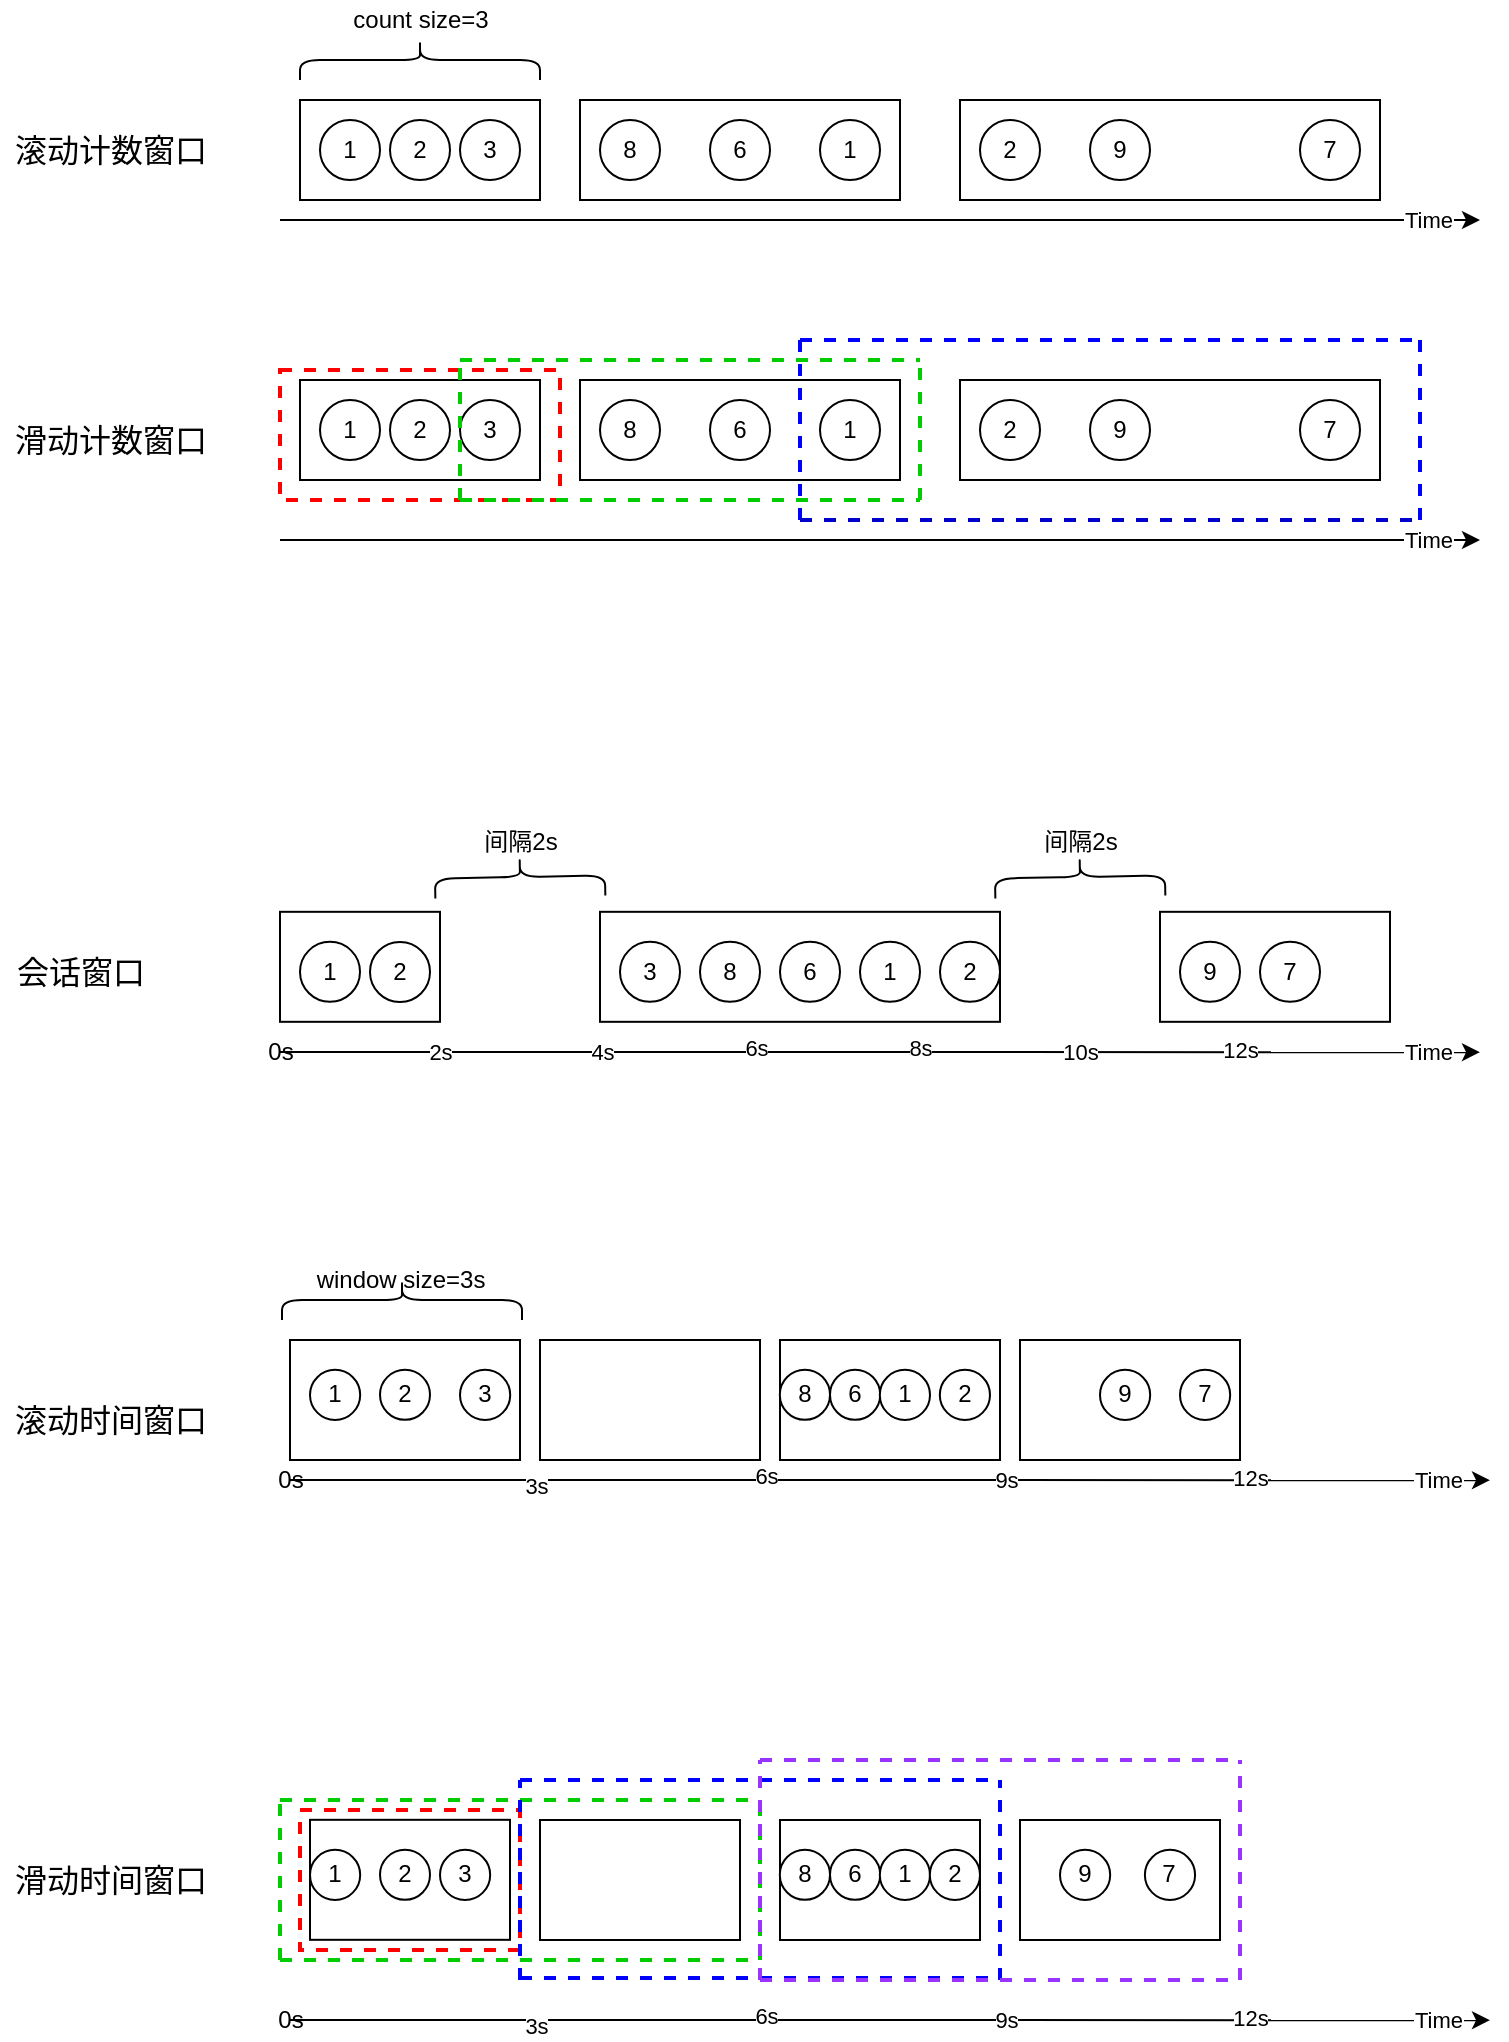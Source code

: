 <mxfile version="13.4.9" type="github">
  <diagram id="mRK1zC10a4YXBNRhGLgW" name="Page-1">
    <mxGraphModel dx="872" dy="476" grid="1" gridSize="10" guides="1" tooltips="1" connect="1" arrows="1" fold="1" page="1" pageScale="1" pageWidth="827" pageHeight="1169" background="none" math="0" shadow="0">
      <root>
        <mxCell id="0" />
        <mxCell id="1" parent="0" />
        <mxCell id="Za427O05cXuheI7HC3TR-265" value="" style="rounded=0;whiteSpace=wrap;html=1;strokeWidth=2;strokeColor=#FF0000;dashed=1;" vertex="1" parent="1">
          <mxGeometry x="170" y="975" width="110" height="70" as="geometry" />
        </mxCell>
        <mxCell id="Za427O05cXuheI7HC3TR-227" value="" style="rounded=0;whiteSpace=wrap;html=1;strokeWidth=1;" vertex="1" parent="1">
          <mxGeometry x="530" y="740" width="110" height="60" as="geometry" />
        </mxCell>
        <mxCell id="Za427O05cXuheI7HC3TR-226" value="" style="rounded=0;whiteSpace=wrap;html=1;strokeWidth=1;" vertex="1" parent="1">
          <mxGeometry x="410" y="740" width="110" height="60" as="geometry" />
        </mxCell>
        <mxCell id="Za427O05cXuheI7HC3TR-225" value="" style="rounded=0;whiteSpace=wrap;html=1;strokeWidth=1;" vertex="1" parent="1">
          <mxGeometry x="290" y="740" width="110" height="60" as="geometry" />
        </mxCell>
        <mxCell id="Za427O05cXuheI7HC3TR-224" value="" style="rounded=0;whiteSpace=wrap;html=1;strokeWidth=1;" vertex="1" parent="1">
          <mxGeometry x="165" y="740" width="115" height="60" as="geometry" />
        </mxCell>
        <mxCell id="Za427O05cXuheI7HC3TR-124" value="" style="rounded=0;whiteSpace=wrap;html=1;strokeColor=#000000;strokeWidth=1;" vertex="1" parent="1">
          <mxGeometry x="600" y="525.91" width="115" height="55" as="geometry" />
        </mxCell>
        <mxCell id="Za427O05cXuheI7HC3TR-121" value="" style="rounded=0;whiteSpace=wrap;html=1;strokeColor=#000000;strokeWidth=1;" vertex="1" parent="1">
          <mxGeometry x="320" y="525.91" width="200" height="55" as="geometry" />
        </mxCell>
        <mxCell id="Za427O05cXuheI7HC3TR-119" value="" style="rounded=0;whiteSpace=wrap;html=1;strokeWidth=1;" vertex="1" parent="1">
          <mxGeometry x="160" y="525.91" width="80" height="55" as="geometry" />
        </mxCell>
        <mxCell id="Za427O05cXuheI7HC3TR-71" value="" style="rounded=0;whiteSpace=wrap;html=1;strokeWidth=2;dashed=1;strokeColor=#FF0000;" vertex="1" parent="1">
          <mxGeometry x="160" y="255" width="140" height="65" as="geometry" />
        </mxCell>
        <mxCell id="Za427O05cXuheI7HC3TR-1" value="" style="endArrow=classic;html=1;" edge="1" parent="1">
          <mxGeometry relative="1" as="geometry">
            <mxPoint x="160" y="180" as="sourcePoint" />
            <mxPoint x="760" y="180" as="targetPoint" />
          </mxGeometry>
        </mxCell>
        <mxCell id="Za427O05cXuheI7HC3TR-31" value="Time" style="edgeLabel;html=1;align=center;verticalAlign=middle;resizable=0;points=[];" vertex="1" connectable="0" parent="Za427O05cXuheI7HC3TR-1">
          <mxGeometry x="0.823" y="-2" relative="1" as="geometry">
            <mxPoint x="27" y="-2" as="offset" />
          </mxGeometry>
        </mxCell>
        <mxCell id="Za427O05cXuheI7HC3TR-7" value="" style="rounded=0;whiteSpace=wrap;html=1;" vertex="1" parent="1">
          <mxGeometry x="170" y="120" width="120" height="50" as="geometry" />
        </mxCell>
        <mxCell id="Za427O05cXuheI7HC3TR-10" value="1" style="ellipse;whiteSpace=wrap;html=1;aspect=fixed;" vertex="1" parent="1">
          <mxGeometry x="180" y="130" width="30" height="30" as="geometry" />
        </mxCell>
        <mxCell id="Za427O05cXuheI7HC3TR-12" value="2" style="ellipse;whiteSpace=wrap;html=1;aspect=fixed;" vertex="1" parent="1">
          <mxGeometry x="215" y="130" width="30" height="30" as="geometry" />
        </mxCell>
        <mxCell id="Za427O05cXuheI7HC3TR-13" value="3" style="ellipse;whiteSpace=wrap;html=1;aspect=fixed;" vertex="1" parent="1">
          <mxGeometry x="250" y="130" width="30" height="30" as="geometry" />
        </mxCell>
        <mxCell id="Za427O05cXuheI7HC3TR-19" value="" style="rounded=0;whiteSpace=wrap;html=1;" vertex="1" parent="1">
          <mxGeometry x="310" y="120" width="160" height="50" as="geometry" />
        </mxCell>
        <mxCell id="Za427O05cXuheI7HC3TR-20" value="8" style="ellipse;whiteSpace=wrap;html=1;aspect=fixed;" vertex="1" parent="1">
          <mxGeometry x="320" y="130" width="30" height="30" as="geometry" />
        </mxCell>
        <mxCell id="Za427O05cXuheI7HC3TR-21" value="6" style="ellipse;whiteSpace=wrap;html=1;aspect=fixed;" vertex="1" parent="1">
          <mxGeometry x="375" y="130" width="30" height="30" as="geometry" />
        </mxCell>
        <mxCell id="Za427O05cXuheI7HC3TR-22" value="1" style="ellipse;whiteSpace=wrap;html=1;aspect=fixed;" vertex="1" parent="1">
          <mxGeometry x="430" y="130" width="30" height="30" as="geometry" />
        </mxCell>
        <mxCell id="Za427O05cXuheI7HC3TR-23" value="" style="shape=curlyBracket;whiteSpace=wrap;html=1;rounded=1;rotation=90;" vertex="1" parent="1">
          <mxGeometry x="220" y="40" width="20" height="120" as="geometry" />
        </mxCell>
        <mxCell id="Za427O05cXuheI7HC3TR-26" value="" style="rounded=0;whiteSpace=wrap;html=1;" vertex="1" parent="1">
          <mxGeometry x="500" y="120" width="210" height="50" as="geometry" />
        </mxCell>
        <mxCell id="Za427O05cXuheI7HC3TR-27" value="2" style="ellipse;whiteSpace=wrap;html=1;aspect=fixed;" vertex="1" parent="1">
          <mxGeometry x="510" y="130" width="30" height="30" as="geometry" />
        </mxCell>
        <mxCell id="Za427O05cXuheI7HC3TR-28" value="9" style="ellipse;whiteSpace=wrap;html=1;aspect=fixed;" vertex="1" parent="1">
          <mxGeometry x="565" y="130" width="30" height="30" as="geometry" />
        </mxCell>
        <mxCell id="Za427O05cXuheI7HC3TR-29" value="7" style="ellipse;whiteSpace=wrap;html=1;aspect=fixed;" vertex="1" parent="1">
          <mxGeometry x="670" y="130" width="30" height="30" as="geometry" />
        </mxCell>
        <mxCell id="Za427O05cXuheI7HC3TR-30" value="count size=3" style="text;html=1;align=center;verticalAlign=middle;resizable=0;points=[];autosize=1;" vertex="1" parent="1">
          <mxGeometry x="190" y="70" width="80" height="20" as="geometry" />
        </mxCell>
        <mxCell id="Za427O05cXuheI7HC3TR-32" value="" style="endArrow=classic;html=1;" edge="1" parent="1">
          <mxGeometry relative="1" as="geometry">
            <mxPoint x="160" y="340" as="sourcePoint" />
            <mxPoint x="760" y="340" as="targetPoint" />
          </mxGeometry>
        </mxCell>
        <mxCell id="Za427O05cXuheI7HC3TR-33" value="Time" style="edgeLabel;html=1;align=center;verticalAlign=middle;resizable=0;points=[];" vertex="1" connectable="0" parent="Za427O05cXuheI7HC3TR-32">
          <mxGeometry x="0.823" y="-2" relative="1" as="geometry">
            <mxPoint x="27" y="-2" as="offset" />
          </mxGeometry>
        </mxCell>
        <mxCell id="Za427O05cXuheI7HC3TR-34" value="" style="rounded=0;whiteSpace=wrap;html=1;" vertex="1" parent="1">
          <mxGeometry x="170" y="260" width="120" height="50" as="geometry" />
        </mxCell>
        <mxCell id="Za427O05cXuheI7HC3TR-35" value="1" style="ellipse;whiteSpace=wrap;html=1;aspect=fixed;" vertex="1" parent="1">
          <mxGeometry x="180" y="270" width="30" height="30" as="geometry" />
        </mxCell>
        <mxCell id="Za427O05cXuheI7HC3TR-36" value="2" style="ellipse;whiteSpace=wrap;html=1;aspect=fixed;" vertex="1" parent="1">
          <mxGeometry x="215" y="270" width="30" height="30" as="geometry" />
        </mxCell>
        <mxCell id="Za427O05cXuheI7HC3TR-37" value="3" style="ellipse;whiteSpace=wrap;html=1;aspect=fixed;" vertex="1" parent="1">
          <mxGeometry x="250" y="270" width="30" height="30" as="geometry" />
        </mxCell>
        <mxCell id="Za427O05cXuheI7HC3TR-38" value="" style="rounded=0;whiteSpace=wrap;html=1;" vertex="1" parent="1">
          <mxGeometry x="310" y="260" width="160" height="50" as="geometry" />
        </mxCell>
        <mxCell id="Za427O05cXuheI7HC3TR-39" value="8" style="ellipse;whiteSpace=wrap;html=1;aspect=fixed;" vertex="1" parent="1">
          <mxGeometry x="320" y="270" width="30" height="30" as="geometry" />
        </mxCell>
        <mxCell id="Za427O05cXuheI7HC3TR-40" value="6" style="ellipse;whiteSpace=wrap;html=1;aspect=fixed;" vertex="1" parent="1">
          <mxGeometry x="375" y="270" width="30" height="30" as="geometry" />
        </mxCell>
        <mxCell id="Za427O05cXuheI7HC3TR-41" value="1" style="ellipse;whiteSpace=wrap;html=1;aspect=fixed;" vertex="1" parent="1">
          <mxGeometry x="430" y="270" width="30" height="30" as="geometry" />
        </mxCell>
        <mxCell id="Za427O05cXuheI7HC3TR-43" value="" style="rounded=0;whiteSpace=wrap;html=1;" vertex="1" parent="1">
          <mxGeometry x="500" y="260" width="210" height="50" as="geometry" />
        </mxCell>
        <mxCell id="Za427O05cXuheI7HC3TR-44" value="2" style="ellipse;whiteSpace=wrap;html=1;aspect=fixed;" vertex="1" parent="1">
          <mxGeometry x="510" y="270" width="30" height="30" as="geometry" />
        </mxCell>
        <mxCell id="Za427O05cXuheI7HC3TR-45" value="9" style="ellipse;whiteSpace=wrap;html=1;aspect=fixed;" vertex="1" parent="1">
          <mxGeometry x="565" y="270" width="30" height="30" as="geometry" />
        </mxCell>
        <mxCell id="Za427O05cXuheI7HC3TR-46" value="7" style="ellipse;whiteSpace=wrap;html=1;aspect=fixed;" vertex="1" parent="1">
          <mxGeometry x="670" y="270" width="30" height="30" as="geometry" />
        </mxCell>
        <mxCell id="Za427O05cXuheI7HC3TR-61" value="" style="endArrow=none;dashed=1;html=1;strokeWidth=2;strokeColor=#00CC00;" edge="1" parent="1">
          <mxGeometry width="50" height="50" relative="1" as="geometry">
            <mxPoint x="250" y="320" as="sourcePoint" />
            <mxPoint x="250" y="250" as="targetPoint" />
          </mxGeometry>
        </mxCell>
        <mxCell id="Za427O05cXuheI7HC3TR-63" value="" style="endArrow=none;dashed=1;html=1;strokeWidth=2;strokeColor=#00CC00;" edge="1" parent="1">
          <mxGeometry width="50" height="50" relative="1" as="geometry">
            <mxPoint x="250" y="250" as="sourcePoint" />
            <mxPoint x="480" y="250" as="targetPoint" />
          </mxGeometry>
        </mxCell>
        <mxCell id="Za427O05cXuheI7HC3TR-64" value="" style="endArrow=none;dashed=1;html=1;strokeWidth=2;strokeColor=#00CC00;" edge="1" parent="1">
          <mxGeometry width="50" height="50" relative="1" as="geometry">
            <mxPoint x="480" y="320" as="sourcePoint" />
            <mxPoint x="480" y="250" as="targetPoint" />
          </mxGeometry>
        </mxCell>
        <mxCell id="Za427O05cXuheI7HC3TR-65" value="" style="endArrow=none;dashed=1;html=1;strokeWidth=2;strokeColor=#00CC00;" edge="1" parent="1">
          <mxGeometry width="50" height="50" relative="1" as="geometry">
            <mxPoint x="250" y="320" as="sourcePoint" />
            <mxPoint x="480" y="320" as="targetPoint" />
          </mxGeometry>
        </mxCell>
        <mxCell id="Za427O05cXuheI7HC3TR-66" value="" style="endArrow=none;dashed=1;html=1;strokeWidth=2;strokeColor=#0000FF;" edge="1" parent="1">
          <mxGeometry width="50" height="50" relative="1" as="geometry">
            <mxPoint x="420" y="330" as="sourcePoint" />
            <mxPoint x="420" y="240" as="targetPoint" />
          </mxGeometry>
        </mxCell>
        <mxCell id="Za427O05cXuheI7HC3TR-67" value="" style="endArrow=none;dashed=1;html=1;strokeWidth=2;strokeColor=#0000FF;" edge="1" parent="1">
          <mxGeometry width="50" height="50" relative="1" as="geometry">
            <mxPoint x="420" y="240" as="sourcePoint" />
            <mxPoint x="730" y="240" as="targetPoint" />
          </mxGeometry>
        </mxCell>
        <mxCell id="Za427O05cXuheI7HC3TR-68" value="" style="endArrow=none;dashed=1;html=1;strokeWidth=2;strokeColor=#0000FF;" edge="1" parent="1">
          <mxGeometry width="50" height="50" relative="1" as="geometry">
            <mxPoint x="730" y="330" as="sourcePoint" />
            <mxPoint x="730" y="240" as="targetPoint" />
          </mxGeometry>
        </mxCell>
        <mxCell id="Za427O05cXuheI7HC3TR-69" value="" style="endArrow=none;dashed=1;html=1;strokeWidth=2;strokeColor=#0000CC;" edge="1" parent="1">
          <mxGeometry width="50" height="50" relative="1" as="geometry">
            <mxPoint x="420" y="330" as="sourcePoint" />
            <mxPoint x="730" y="330" as="targetPoint" />
          </mxGeometry>
        </mxCell>
        <mxCell id="Za427O05cXuheI7HC3TR-92" value="" style="endArrow=classic;html=1;" edge="1" parent="1">
          <mxGeometry relative="1" as="geometry">
            <mxPoint x="160" y="596" as="sourcePoint" />
            <mxPoint x="760" y="596.09" as="targetPoint" />
          </mxGeometry>
        </mxCell>
        <mxCell id="Za427O05cXuheI7HC3TR-93" value="Time" style="edgeLabel;html=1;align=center;verticalAlign=middle;resizable=0;points=[];" vertex="1" connectable="0" parent="Za427O05cXuheI7HC3TR-92">
          <mxGeometry x="0.823" y="-2" relative="1" as="geometry">
            <mxPoint x="27" y="-2" as="offset" />
          </mxGeometry>
        </mxCell>
        <mxCell id="Za427O05cXuheI7HC3TR-110" value="2s" style="edgeLabel;html=1;align=center;verticalAlign=middle;resizable=0;points=[];" vertex="1" connectable="0" parent="Za427O05cXuheI7HC3TR-92">
          <mxGeometry x="-0.506" relative="1" as="geometry">
            <mxPoint x="-68" as="offset" />
          </mxGeometry>
        </mxCell>
        <mxCell id="Za427O05cXuheI7HC3TR-112" value="4s" style="edgeLabel;html=1;align=center;verticalAlign=middle;resizable=0;points=[];" vertex="1" connectable="0" parent="Za427O05cXuheI7HC3TR-92">
          <mxGeometry x="-0.272" y="2" relative="1" as="geometry">
            <mxPoint x="-58" y="1.97" as="offset" />
          </mxGeometry>
        </mxCell>
        <mxCell id="Za427O05cXuheI7HC3TR-114" value="8s" style="edgeLabel;html=1;align=center;verticalAlign=middle;resizable=0;points=[];" vertex="1" connectable="0" parent="Za427O05cXuheI7HC3TR-92">
          <mxGeometry x="0.203" y="2" relative="1" as="geometry">
            <mxPoint x="-41" as="offset" />
          </mxGeometry>
        </mxCell>
        <mxCell id="Za427O05cXuheI7HC3TR-115" value="10s" style="edgeLabel;html=1;align=center;verticalAlign=middle;resizable=0;points=[];" vertex="1" connectable="0" parent="Za427O05cXuheI7HC3TR-92">
          <mxGeometry x="0.456" relative="1" as="geometry">
            <mxPoint x="-37" as="offset" />
          </mxGeometry>
        </mxCell>
        <mxCell id="Za427O05cXuheI7HC3TR-116" value="12s" style="edgeLabel;html=1;align=center;verticalAlign=middle;resizable=0;points=[];" vertex="1" connectable="0" parent="Za427O05cXuheI7HC3TR-92">
          <mxGeometry x="0.694" y="1" relative="1" as="geometry">
            <mxPoint x="-28" as="offset" />
          </mxGeometry>
        </mxCell>
        <mxCell id="Za427O05cXuheI7HC3TR-95" value="1" style="ellipse;whiteSpace=wrap;html=1;aspect=fixed;" vertex="1" parent="1">
          <mxGeometry x="170" y="540.91" width="30" height="30" as="geometry" />
        </mxCell>
        <mxCell id="Za427O05cXuheI7HC3TR-96" value="2" style="ellipse;whiteSpace=wrap;html=1;aspect=fixed;" vertex="1" parent="1">
          <mxGeometry x="205" y="541" width="30" height="30" as="geometry" />
        </mxCell>
        <mxCell id="Za427O05cXuheI7HC3TR-101" value="3" style="ellipse;whiteSpace=wrap;html=1;aspect=fixed;" vertex="1" parent="1">
          <mxGeometry x="330" y="540.91" width="30" height="30" as="geometry" />
        </mxCell>
        <mxCell id="Za427O05cXuheI7HC3TR-104" value="8" style="ellipse;whiteSpace=wrap;html=1;aspect=fixed;" vertex="1" parent="1">
          <mxGeometry x="370" y="540.91" width="30" height="30" as="geometry" />
        </mxCell>
        <mxCell id="Za427O05cXuheI7HC3TR-105" value="6" style="ellipse;whiteSpace=wrap;html=1;aspect=fixed;" vertex="1" parent="1">
          <mxGeometry x="410" y="540.91" width="30" height="30" as="geometry" />
        </mxCell>
        <mxCell id="Za427O05cXuheI7HC3TR-106" value="1" style="ellipse;whiteSpace=wrap;html=1;aspect=fixed;" vertex="1" parent="1">
          <mxGeometry x="450" y="540.91" width="30" height="30" as="geometry" />
        </mxCell>
        <mxCell id="Za427O05cXuheI7HC3TR-113" value="6s" style="edgeLabel;html=1;align=center;verticalAlign=middle;resizable=0;points=[];" vertex="1" connectable="0" parent="1">
          <mxGeometry x="330" y="596" as="geometry">
            <mxPoint x="68" y="-2" as="offset" />
          </mxGeometry>
        </mxCell>
        <mxCell id="Za427O05cXuheI7HC3TR-118" value="9" style="ellipse;whiteSpace=wrap;html=1;aspect=fixed;" vertex="1" parent="1">
          <mxGeometry x="610" y="540.91" width="30" height="30" as="geometry" />
        </mxCell>
        <mxCell id="Za427O05cXuheI7HC3TR-122" value="2" style="ellipse;whiteSpace=wrap;html=1;aspect=fixed;" vertex="1" parent="1">
          <mxGeometry x="490" y="540.91" width="30" height="30" as="geometry" />
        </mxCell>
        <mxCell id="Za427O05cXuheI7HC3TR-123" value="7" style="ellipse;whiteSpace=wrap;html=1;aspect=fixed;" vertex="1" parent="1">
          <mxGeometry x="650" y="540.91" width="30" height="30" as="geometry" />
        </mxCell>
        <mxCell id="Za427O05cXuheI7HC3TR-125" value="" style="shape=curlyBracket;whiteSpace=wrap;html=1;rounded=1;strokeColor=#000000;strokeWidth=1;rotation=89;" vertex="1" parent="1">
          <mxGeometry x="270" y="466" width="20" height="85" as="geometry" />
        </mxCell>
        <mxCell id="Za427O05cXuheI7HC3TR-126" value="" style="shape=curlyBracket;whiteSpace=wrap;html=1;rounded=1;strokeColor=#000000;strokeWidth=1;rotation=89;" vertex="1" parent="1">
          <mxGeometry x="550" y="466" width="20" height="85" as="geometry" />
        </mxCell>
        <mxCell id="Za427O05cXuheI7HC3TR-127" value="间隔2s" style="text;html=1;align=center;verticalAlign=middle;resizable=0;points=[];autosize=1;" vertex="1" parent="1">
          <mxGeometry x="255" y="480.91" width="50" height="20" as="geometry" />
        </mxCell>
        <mxCell id="Za427O05cXuheI7HC3TR-128" value="间隔2s" style="text;html=1;align=center;verticalAlign=middle;resizable=0;points=[];autosize=1;" vertex="1" parent="1">
          <mxGeometry x="535" y="480.91" width="50" height="20" as="geometry" />
        </mxCell>
        <mxCell id="Za427O05cXuheI7HC3TR-130" value="&lt;span style=&quot;font-size: medium&quot;&gt;滚动计数窗口&lt;/span&gt;&lt;span style=&quot;font-size: medium&quot;&gt;&lt;br&gt;&lt;/span&gt;" style="text;html=1;align=center;verticalAlign=middle;resizable=0;points=[];autosize=1;" vertex="1" parent="1">
          <mxGeometry x="20" y="135" width="110" height="20" as="geometry" />
        </mxCell>
        <mxCell id="Za427O05cXuheI7HC3TR-132" value="&lt;span style=&quot;font-size: medium&quot;&gt;滑动计数窗口&lt;/span&gt;&lt;span style=&quot;font-size: medium&quot;&gt;&lt;br&gt;&lt;/span&gt;" style="text;html=1;align=center;verticalAlign=middle;resizable=0;points=[];autosize=1;" vertex="1" parent="1">
          <mxGeometry x="20" y="280" width="110" height="20" as="geometry" />
        </mxCell>
        <mxCell id="Za427O05cXuheI7HC3TR-134" value="&lt;span style=&quot;font-size: medium&quot;&gt;会话窗口&lt;/span&gt;&lt;span style=&quot;font-size: medium&quot;&gt;&lt;br&gt;&lt;/span&gt;" style="text;html=1;align=center;verticalAlign=middle;resizable=0;points=[];autosize=1;" vertex="1" parent="1">
          <mxGeometry x="20" y="546" width="80" height="20" as="geometry" />
        </mxCell>
        <mxCell id="Za427O05cXuheI7HC3TR-193" value="0s" style="text;html=1;align=center;verticalAlign=middle;resizable=0;points=[];autosize=1;" vertex="1" parent="1">
          <mxGeometry x="145" y="586" width="30" height="20" as="geometry" />
        </mxCell>
        <mxCell id="Za427O05cXuheI7HC3TR-197" value="" style="endArrow=classic;html=1;" edge="1" parent="1">
          <mxGeometry relative="1" as="geometry">
            <mxPoint x="165" y="810" as="sourcePoint" />
            <mxPoint x="765" y="810.09" as="targetPoint" />
          </mxGeometry>
        </mxCell>
        <mxCell id="Za427O05cXuheI7HC3TR-198" value="Time" style="edgeLabel;html=1;align=center;verticalAlign=middle;resizable=0;points=[];" vertex="1" connectable="0" parent="Za427O05cXuheI7HC3TR-197">
          <mxGeometry x="0.823" y="-2" relative="1" as="geometry">
            <mxPoint x="27" y="-2" as="offset" />
          </mxGeometry>
        </mxCell>
        <mxCell id="Za427O05cXuheI7HC3TR-203" value="12s" style="edgeLabel;html=1;align=center;verticalAlign=middle;resizable=0;points=[];" vertex="1" connectable="0" parent="Za427O05cXuheI7HC3TR-197">
          <mxGeometry x="0.694" y="1" relative="1" as="geometry">
            <mxPoint x="-28" as="offset" />
          </mxGeometry>
        </mxCell>
        <mxCell id="Za427O05cXuheI7HC3TR-228" value="3s" style="edgeLabel;html=1;align=center;verticalAlign=middle;resizable=0;points=[];" vertex="1" connectable="0" parent="Za427O05cXuheI7HC3TR-197">
          <mxGeometry x="-0.59" y="-3" relative="1" as="geometry">
            <mxPoint as="offset" />
          </mxGeometry>
        </mxCell>
        <mxCell id="Za427O05cXuheI7HC3TR-229" value="9s" style="edgeLabel;html=1;align=center;verticalAlign=middle;resizable=0;points=[];" vertex="1" connectable="0" parent="Za427O05cXuheI7HC3TR-197">
          <mxGeometry x="0.193" y="-3" relative="1" as="geometry">
            <mxPoint y="-3.05" as="offset" />
          </mxGeometry>
        </mxCell>
        <mxCell id="Za427O05cXuheI7HC3TR-204" value="1" style="ellipse;whiteSpace=wrap;html=1;aspect=fixed;" vertex="1" parent="1">
          <mxGeometry x="175" y="754.91" width="25.09" height="25.09" as="geometry" />
        </mxCell>
        <mxCell id="Za427O05cXuheI7HC3TR-205" value="2" style="ellipse;whiteSpace=wrap;html=1;aspect=fixed;" vertex="1" parent="1">
          <mxGeometry x="210" y="754.91" width="25" height="25" as="geometry" />
        </mxCell>
        <mxCell id="Za427O05cXuheI7HC3TR-206" value="3" style="ellipse;whiteSpace=wrap;html=1;aspect=fixed;" vertex="1" parent="1">
          <mxGeometry x="250" y="754.91" width="25.09" height="25.09" as="geometry" />
        </mxCell>
        <mxCell id="Za427O05cXuheI7HC3TR-207" value="8" style="ellipse;whiteSpace=wrap;html=1;aspect=fixed;" vertex="1" parent="1">
          <mxGeometry x="409.91" y="754.82" width="25.09" height="25.09" as="geometry" />
        </mxCell>
        <mxCell id="Za427O05cXuheI7HC3TR-208" value="6" style="ellipse;whiteSpace=wrap;html=1;aspect=fixed;" vertex="1" parent="1">
          <mxGeometry x="435" y="754.82" width="25.09" height="25.09" as="geometry" />
        </mxCell>
        <mxCell id="Za427O05cXuheI7HC3TR-209" value="1" style="ellipse;whiteSpace=wrap;html=1;aspect=fixed;" vertex="1" parent="1">
          <mxGeometry x="459.91" y="754.91" width="25.09" height="25.09" as="geometry" />
        </mxCell>
        <mxCell id="Za427O05cXuheI7HC3TR-210" value="6s" style="edgeLabel;html=1;align=center;verticalAlign=middle;resizable=0;points=[];" vertex="1" connectable="0" parent="1">
          <mxGeometry x="335" y="810" as="geometry">
            <mxPoint x="68" y="-2" as="offset" />
          </mxGeometry>
        </mxCell>
        <mxCell id="Za427O05cXuheI7HC3TR-211" value="9" style="ellipse;whiteSpace=wrap;html=1;aspect=fixed;" vertex="1" parent="1">
          <mxGeometry x="570" y="754.91" width="25.09" height="25.09" as="geometry" />
        </mxCell>
        <mxCell id="Za427O05cXuheI7HC3TR-212" value="2" style="ellipse;whiteSpace=wrap;html=1;aspect=fixed;" vertex="1" parent="1">
          <mxGeometry x="489.91" y="754.91" width="25.09" height="25.09" as="geometry" />
        </mxCell>
        <mxCell id="Za427O05cXuheI7HC3TR-213" value="7" style="ellipse;whiteSpace=wrap;html=1;aspect=fixed;" vertex="1" parent="1">
          <mxGeometry x="610" y="754.91" width="25.09" height="25.09" as="geometry" />
        </mxCell>
        <mxCell id="Za427O05cXuheI7HC3TR-218" value="0s" style="text;html=1;align=center;verticalAlign=middle;resizable=0;points=[];autosize=1;" vertex="1" parent="1">
          <mxGeometry x="150" y="800" width="30" height="20" as="geometry" />
        </mxCell>
        <mxCell id="Za427O05cXuheI7HC3TR-230" value="&lt;span style=&quot;font-size: medium&quot;&gt;滚动时间窗口&lt;/span&gt;&lt;span style=&quot;font-size: medium&quot;&gt;&lt;br&gt;&lt;/span&gt;" style="text;html=1;align=center;verticalAlign=middle;resizable=0;points=[];autosize=1;" vertex="1" parent="1">
          <mxGeometry x="20" y="770" width="110" height="20" as="geometry" />
        </mxCell>
        <mxCell id="Za427O05cXuheI7HC3TR-232" value="" style="rounded=0;whiteSpace=wrap;html=1;strokeColor=#000000;strokeWidth=1;" vertex="1" parent="1">
          <mxGeometry x="530" y="980" width="100" height="60" as="geometry" />
        </mxCell>
        <mxCell id="Za427O05cXuheI7HC3TR-233" value="" style="rounded=0;whiteSpace=wrap;html=1;strokeColor=#000000;strokeWidth=1;" vertex="1" parent="1">
          <mxGeometry x="410" y="980" width="100" height="60" as="geometry" />
        </mxCell>
        <mxCell id="Za427O05cXuheI7HC3TR-234" value="" style="rounded=0;whiteSpace=wrap;html=1;strokeColor=#000000;strokeWidth=1;" vertex="1" parent="1">
          <mxGeometry x="290" y="980" width="100" height="60" as="geometry" />
        </mxCell>
        <mxCell id="Za427O05cXuheI7HC3TR-235" value="" style="rounded=0;whiteSpace=wrap;html=1;strokeColor=#000000;strokeWidth=1;" vertex="1" parent="1">
          <mxGeometry x="175" y="979.91" width="100" height="60" as="geometry" />
        </mxCell>
        <mxCell id="Za427O05cXuheI7HC3TR-236" value="" style="endArrow=classic;html=1;" edge="1" parent="1">
          <mxGeometry relative="1" as="geometry">
            <mxPoint x="165" y="1080" as="sourcePoint" />
            <mxPoint x="765" y="1080.09" as="targetPoint" />
          </mxGeometry>
        </mxCell>
        <mxCell id="Za427O05cXuheI7HC3TR-237" value="Time" style="edgeLabel;html=1;align=center;verticalAlign=middle;resizable=0;points=[];" vertex="1" connectable="0" parent="Za427O05cXuheI7HC3TR-236">
          <mxGeometry x="0.823" y="-2" relative="1" as="geometry">
            <mxPoint x="27" y="-2" as="offset" />
          </mxGeometry>
        </mxCell>
        <mxCell id="Za427O05cXuheI7HC3TR-238" value="12s" style="edgeLabel;html=1;align=center;verticalAlign=middle;resizable=0;points=[];" vertex="1" connectable="0" parent="Za427O05cXuheI7HC3TR-236">
          <mxGeometry x="0.694" y="1" relative="1" as="geometry">
            <mxPoint x="-28" as="offset" />
          </mxGeometry>
        </mxCell>
        <mxCell id="Za427O05cXuheI7HC3TR-239" value="3s" style="edgeLabel;html=1;align=center;verticalAlign=middle;resizable=0;points=[];" vertex="1" connectable="0" parent="Za427O05cXuheI7HC3TR-236">
          <mxGeometry x="-0.59" y="-3" relative="1" as="geometry">
            <mxPoint as="offset" />
          </mxGeometry>
        </mxCell>
        <mxCell id="Za427O05cXuheI7HC3TR-240" value="9s" style="edgeLabel;html=1;align=center;verticalAlign=middle;resizable=0;points=[];" vertex="1" connectable="0" parent="Za427O05cXuheI7HC3TR-236">
          <mxGeometry x="0.193" y="-3" relative="1" as="geometry">
            <mxPoint y="-3.05" as="offset" />
          </mxGeometry>
        </mxCell>
        <mxCell id="Za427O05cXuheI7HC3TR-241" value="1" style="ellipse;whiteSpace=wrap;html=1;aspect=fixed;" vertex="1" parent="1">
          <mxGeometry x="175" y="994.91" width="25.09" height="25.09" as="geometry" />
        </mxCell>
        <mxCell id="Za427O05cXuheI7HC3TR-242" value="2" style="ellipse;whiteSpace=wrap;html=1;aspect=fixed;" vertex="1" parent="1">
          <mxGeometry x="210" y="994.91" width="25" height="25" as="geometry" />
        </mxCell>
        <mxCell id="Za427O05cXuheI7HC3TR-243" value="3" style="ellipse;whiteSpace=wrap;html=1;aspect=fixed;" vertex="1" parent="1">
          <mxGeometry x="240" y="994.91" width="25.09" height="25.09" as="geometry" />
        </mxCell>
        <mxCell id="Za427O05cXuheI7HC3TR-244" value="8" style="ellipse;whiteSpace=wrap;html=1;aspect=fixed;" vertex="1" parent="1">
          <mxGeometry x="409.91" y="994.82" width="25.09" height="25.09" as="geometry" />
        </mxCell>
        <mxCell id="Za427O05cXuheI7HC3TR-245" value="6" style="ellipse;whiteSpace=wrap;html=1;aspect=fixed;" vertex="1" parent="1">
          <mxGeometry x="435" y="994.82" width="25.09" height="25.09" as="geometry" />
        </mxCell>
        <mxCell id="Za427O05cXuheI7HC3TR-246" value="1" style="ellipse;whiteSpace=wrap;html=1;aspect=fixed;" vertex="1" parent="1">
          <mxGeometry x="459.91" y="994.91" width="25.09" height="25.09" as="geometry" />
        </mxCell>
        <mxCell id="Za427O05cXuheI7HC3TR-247" value="6s" style="edgeLabel;html=1;align=center;verticalAlign=middle;resizable=0;points=[];" vertex="1" connectable="0" parent="1">
          <mxGeometry x="335" y="1080" as="geometry">
            <mxPoint x="68" y="-2" as="offset" />
          </mxGeometry>
        </mxCell>
        <mxCell id="Za427O05cXuheI7HC3TR-248" value="9" style="ellipse;whiteSpace=wrap;html=1;aspect=fixed;" vertex="1" parent="1">
          <mxGeometry x="550" y="994.91" width="25.09" height="25.09" as="geometry" />
        </mxCell>
        <mxCell id="Za427O05cXuheI7HC3TR-249" value="2" style="ellipse;whiteSpace=wrap;html=1;aspect=fixed;" vertex="1" parent="1">
          <mxGeometry x="484.91" y="994.91" width="25.09" height="25.09" as="geometry" />
        </mxCell>
        <mxCell id="Za427O05cXuheI7HC3TR-250" value="7" style="ellipse;whiteSpace=wrap;html=1;aspect=fixed;" vertex="1" parent="1">
          <mxGeometry x="592.45" y="994.91" width="25.09" height="25.09" as="geometry" />
        </mxCell>
        <mxCell id="Za427O05cXuheI7HC3TR-251" value="0s" style="text;html=1;align=center;verticalAlign=middle;resizable=0;points=[];autosize=1;" vertex="1" parent="1">
          <mxGeometry x="150" y="1070" width="30" height="20" as="geometry" />
        </mxCell>
        <mxCell id="Za427O05cXuheI7HC3TR-252" value="&lt;span style=&quot;font-size: medium&quot;&gt;滑动时间窗口&lt;/span&gt;&lt;span style=&quot;font-size: medium&quot;&gt;&lt;br&gt;&lt;/span&gt;" style="text;html=1;align=center;verticalAlign=middle;resizable=0;points=[];autosize=1;" vertex="1" parent="1">
          <mxGeometry x="20" y="999.91" width="110" height="20" as="geometry" />
        </mxCell>
        <mxCell id="Za427O05cXuheI7HC3TR-256" value="" style="shape=curlyBracket;whiteSpace=wrap;html=1;rounded=1;strokeColor=#000000;strokeWidth=1;rotation=90;size=0.5;" vertex="1" parent="1">
          <mxGeometry x="211" y="660" width="20" height="120" as="geometry" />
        </mxCell>
        <mxCell id="Za427O05cXuheI7HC3TR-263" value="window size=3s" style="text;html=1;align=center;verticalAlign=middle;resizable=0;points=[];autosize=1;" vertex="1" parent="1">
          <mxGeometry x="170" y="700" width="100" height="20" as="geometry" />
        </mxCell>
        <mxCell id="Za427O05cXuheI7HC3TR-269" value="" style="endArrow=none;dashed=1;html=1;strokeWidth=2;strokeColor=#00CC00;" edge="1" parent="1">
          <mxGeometry width="50" height="50" relative="1" as="geometry">
            <mxPoint x="160" y="1050" as="sourcePoint" />
            <mxPoint x="160" y="970" as="targetPoint" />
          </mxGeometry>
        </mxCell>
        <mxCell id="Za427O05cXuheI7HC3TR-271" value="" style="endArrow=none;dashed=1;html=1;strokeColor=#00CC00;strokeWidth=2;" edge="1" parent="1">
          <mxGeometry width="50" height="50" relative="1" as="geometry">
            <mxPoint x="160" y="970" as="sourcePoint" />
            <mxPoint x="400" y="970" as="targetPoint" />
          </mxGeometry>
        </mxCell>
        <mxCell id="Za427O05cXuheI7HC3TR-272" value="" style="endArrow=none;dashed=1;html=1;strokeColor=#00CC00;strokeWidth=2;" edge="1" parent="1">
          <mxGeometry width="50" height="50" relative="1" as="geometry">
            <mxPoint x="400" y="1050" as="sourcePoint" />
            <mxPoint x="400" y="970" as="targetPoint" />
          </mxGeometry>
        </mxCell>
        <mxCell id="Za427O05cXuheI7HC3TR-273" value="" style="endArrow=none;dashed=1;html=1;strokeColor=#00CC00;strokeWidth=2;" edge="1" parent="1">
          <mxGeometry width="50" height="50" relative="1" as="geometry">
            <mxPoint x="160" y="1050" as="sourcePoint" />
            <mxPoint x="400" y="1050" as="targetPoint" />
          </mxGeometry>
        </mxCell>
        <mxCell id="Za427O05cXuheI7HC3TR-274" value="" style="endArrow=none;dashed=1;html=1;strokeWidth=2;strokeColor=#0000FF;" edge="1" parent="1">
          <mxGeometry width="50" height="50" relative="1" as="geometry">
            <mxPoint x="280" y="1060" as="sourcePoint" />
            <mxPoint x="280" y="960" as="targetPoint" />
          </mxGeometry>
        </mxCell>
        <mxCell id="Za427O05cXuheI7HC3TR-275" value="" style="endArrow=none;dashed=1;html=1;strokeColor=#0000FF;strokeWidth=2;" edge="1" parent="1">
          <mxGeometry width="50" height="50" relative="1" as="geometry">
            <mxPoint x="280" y="960" as="sourcePoint" />
            <mxPoint x="520" y="960" as="targetPoint" />
          </mxGeometry>
        </mxCell>
        <mxCell id="Za427O05cXuheI7HC3TR-276" value="" style="endArrow=none;dashed=1;html=1;strokeColor=#0000FF;strokeWidth=2;" edge="1" parent="1">
          <mxGeometry width="50" height="50" relative="1" as="geometry">
            <mxPoint x="520" y="1060" as="sourcePoint" />
            <mxPoint x="520" y="960" as="targetPoint" />
          </mxGeometry>
        </mxCell>
        <mxCell id="Za427O05cXuheI7HC3TR-277" value="" style="endArrow=none;dashed=1;html=1;strokeColor=#0000FF;strokeWidth=2;" edge="1" parent="1">
          <mxGeometry width="50" height="50" relative="1" as="geometry">
            <mxPoint x="280" y="1059" as="sourcePoint" />
            <mxPoint x="520" y="1059" as="targetPoint" />
          </mxGeometry>
        </mxCell>
        <mxCell id="Za427O05cXuheI7HC3TR-278" value="" style="endArrow=none;dashed=1;html=1;strokeWidth=2;strokeColor=#9933FF;" edge="1" parent="1">
          <mxGeometry width="50" height="50" relative="1" as="geometry">
            <mxPoint x="400" y="1060" as="sourcePoint" />
            <mxPoint x="400" y="950" as="targetPoint" />
          </mxGeometry>
        </mxCell>
        <mxCell id="Za427O05cXuheI7HC3TR-279" value="" style="endArrow=none;dashed=1;html=1;strokeColor=#9933FF;strokeWidth=2;" edge="1" parent="1">
          <mxGeometry width="50" height="50" relative="1" as="geometry">
            <mxPoint x="400" y="950" as="sourcePoint" />
            <mxPoint x="640" y="950" as="targetPoint" />
          </mxGeometry>
        </mxCell>
        <mxCell id="Za427O05cXuheI7HC3TR-281" value="" style="endArrow=none;dashed=1;html=1;strokeColor=#9933FF;strokeWidth=2;" edge="1" parent="1">
          <mxGeometry width="50" height="50" relative="1" as="geometry">
            <mxPoint x="640" y="1060" as="sourcePoint" />
            <mxPoint x="640" y="950" as="targetPoint" />
          </mxGeometry>
        </mxCell>
        <mxCell id="Za427O05cXuheI7HC3TR-282" value="" style="endArrow=none;dashed=1;html=1;strokeColor=#9933FF;strokeWidth=2;" edge="1" parent="1">
          <mxGeometry width="50" height="50" relative="1" as="geometry">
            <mxPoint x="400" y="1060" as="sourcePoint" />
            <mxPoint x="640" y="1060" as="targetPoint" />
          </mxGeometry>
        </mxCell>
      </root>
    </mxGraphModel>
  </diagram>
</mxfile>
